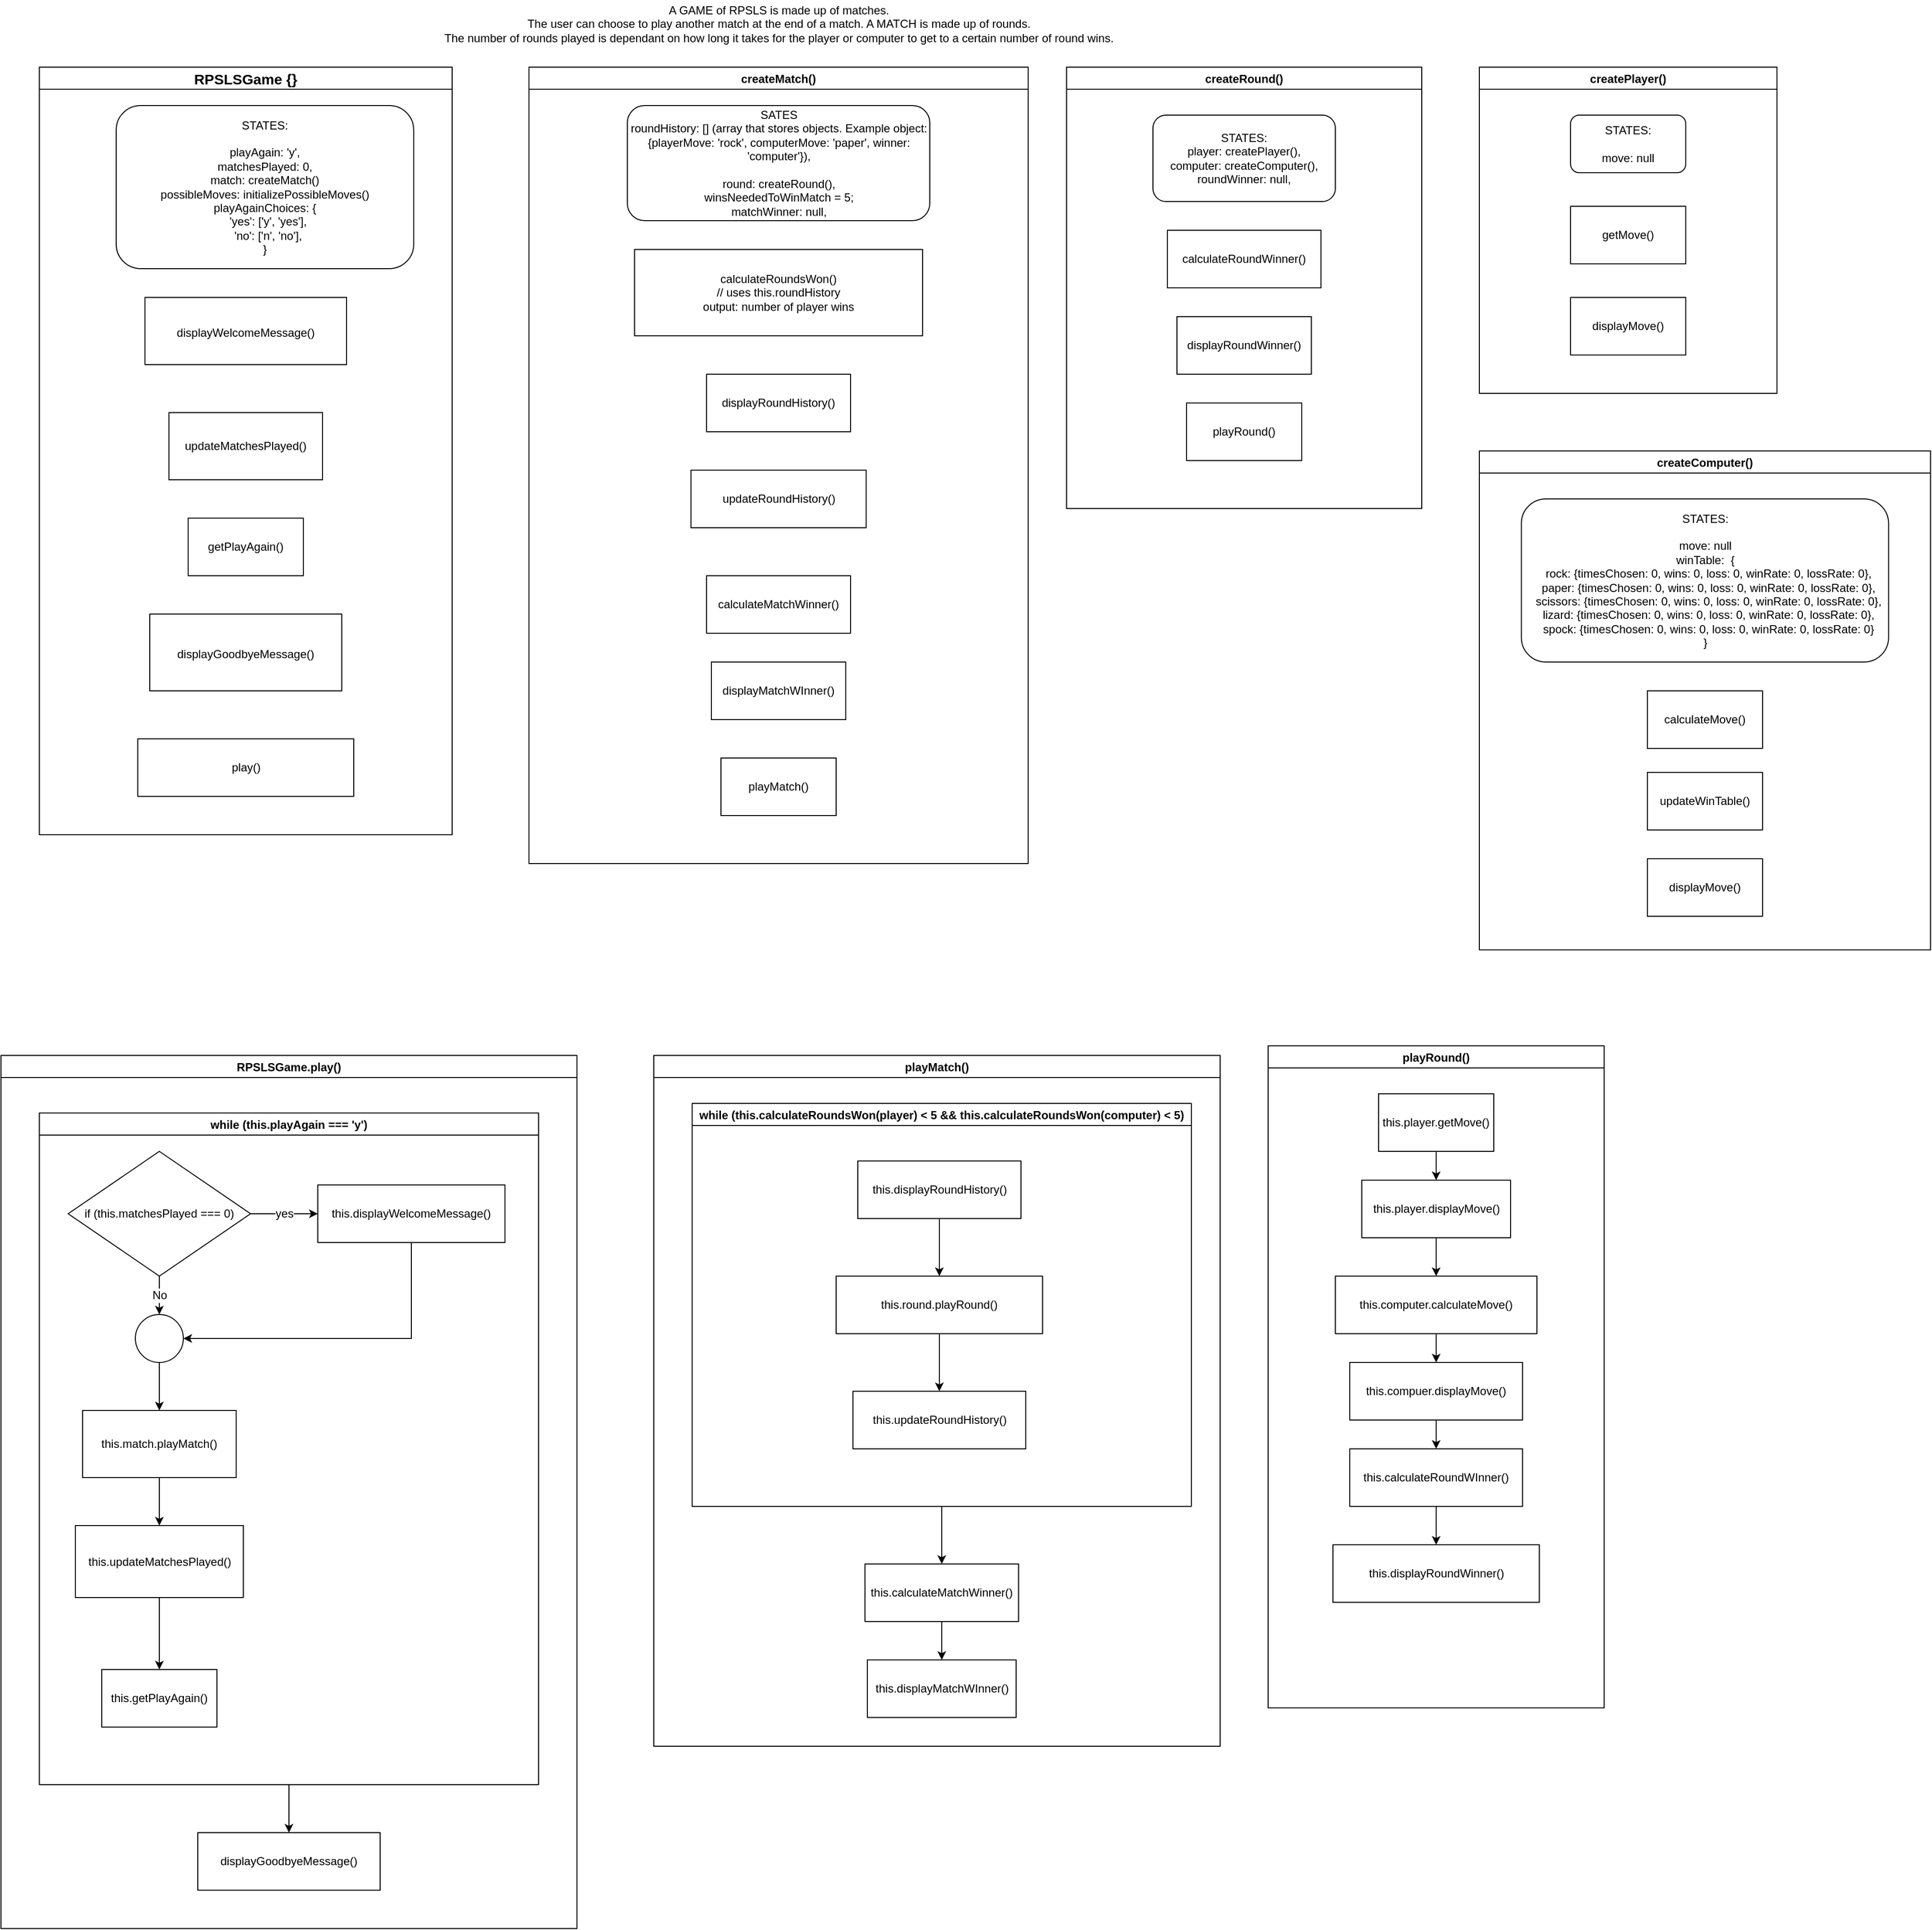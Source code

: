 <mxfile version="16.6.1" type="device" pages="2"><diagram id="JY4pwof9kiqbCajTyOFY" name="main"><mxGraphModel dx="1662" dy="620" grid="1" gridSize="10" guides="1" tooltips="1" connect="1" arrows="1" fold="1" page="1" pageScale="1" pageWidth="850" pageHeight="1100" math="0" shadow="0"><root><mxCell id="0"/><mxCell id="1" parent="0"/><mxCell id="Z4meqSB1W_ZbHsxQBtGo-10" value="playRound()" style="swimlane;" parent="1" vertex="1"><mxGeometry x="1360" y="1110" width="350" height="690" as="geometry"><mxRectangle x="1800" y="1010" width="100" height="23" as="alternateBounds"/></mxGeometry></mxCell><mxCell id="l6kUI_B-aUpr-jw9eKoC-3" value="" style="edgeStyle=orthogonalEdgeStyle;rounded=0;orthogonalLoop=1;jettySize=auto;html=1;" edge="1" parent="Z4meqSB1W_ZbHsxQBtGo-10" source="Z4meqSB1W_ZbHsxQBtGo-11" target="l6kUI_B-aUpr-jw9eKoC-1"><mxGeometry relative="1" as="geometry"/></mxCell><mxCell id="Z4meqSB1W_ZbHsxQBtGo-11" value="this.player.getMove()" style="whiteSpace=wrap;html=1;" parent="Z4meqSB1W_ZbHsxQBtGo-10" vertex="1"><mxGeometry x="115" y="50" width="120" height="60" as="geometry"/></mxCell><mxCell id="l6kUI_B-aUpr-jw9eKoC-5" value="" style="edgeStyle=orthogonalEdgeStyle;rounded=0;orthogonalLoop=1;jettySize=auto;html=1;" edge="1" parent="Z4meqSB1W_ZbHsxQBtGo-10" source="Z4meqSB1W_ZbHsxQBtGo-12" target="l6kUI_B-aUpr-jw9eKoC-2"><mxGeometry relative="1" as="geometry"/></mxCell><mxCell id="Z4meqSB1W_ZbHsxQBtGo-12" value="this.computer.calculateMove()" style="whiteSpace=wrap;html=1;" parent="Z4meqSB1W_ZbHsxQBtGo-10" vertex="1"><mxGeometry x="70" y="240" width="210" height="60" as="geometry"/></mxCell><mxCell id="iupffd_q8ZYDoqthYhWs-12" value="" style="edgeStyle=orthogonalEdgeStyle;rounded=0;orthogonalLoop=1;jettySize=auto;html=1;" parent="Z4meqSB1W_ZbHsxQBtGo-10" source="iupffd_q8ZYDoqthYhWs-10" target="Z4meqSB1W_ZbHsxQBtGo-18" edge="1"><mxGeometry relative="1" as="geometry"/></mxCell><mxCell id="iupffd_q8ZYDoqthYhWs-10" value="this.calculateRoundWInner()" style="whiteSpace=wrap;html=1;" parent="Z4meqSB1W_ZbHsxQBtGo-10" vertex="1"><mxGeometry x="85" y="420" width="180" height="60" as="geometry"/></mxCell><mxCell id="Z4meqSB1W_ZbHsxQBtGo-18" value="this.displayRoundWinner()" style="whiteSpace=wrap;html=1;" parent="Z4meqSB1W_ZbHsxQBtGo-10" vertex="1"><mxGeometry x="67.5" y="520" width="215" height="60" as="geometry"/></mxCell><mxCell id="l6kUI_B-aUpr-jw9eKoC-4" value="" style="edgeStyle=orthogonalEdgeStyle;rounded=0;orthogonalLoop=1;jettySize=auto;html=1;" edge="1" parent="Z4meqSB1W_ZbHsxQBtGo-10" source="l6kUI_B-aUpr-jw9eKoC-1" target="Z4meqSB1W_ZbHsxQBtGo-12"><mxGeometry relative="1" as="geometry"/></mxCell><mxCell id="l6kUI_B-aUpr-jw9eKoC-1" value="this.player.displayMove()" style="whiteSpace=wrap;html=1;" vertex="1" parent="Z4meqSB1W_ZbHsxQBtGo-10"><mxGeometry x="97.5" y="140" width="155" height="60" as="geometry"/></mxCell><mxCell id="l6kUI_B-aUpr-jw9eKoC-6" value="" style="edgeStyle=orthogonalEdgeStyle;rounded=0;orthogonalLoop=1;jettySize=auto;html=1;" edge="1" parent="Z4meqSB1W_ZbHsxQBtGo-10" source="l6kUI_B-aUpr-jw9eKoC-2" target="iupffd_q8ZYDoqthYhWs-10"><mxGeometry relative="1" as="geometry"/></mxCell><mxCell id="l6kUI_B-aUpr-jw9eKoC-2" value="this.compuer.displayMove()" style="whiteSpace=wrap;html=1;" vertex="1" parent="Z4meqSB1W_ZbHsxQBtGo-10"><mxGeometry x="85" y="330" width="180" height="60" as="geometry"/></mxCell><mxCell id="Z4meqSB1W_ZbHsxQBtGo-23" value="createMatch()" style="swimlane;" parent="1" vertex="1"><mxGeometry x="590" y="90" width="520" height="830" as="geometry"><mxRectangle x="680" y="160" width="80" height="23" as="alternateBounds"/></mxGeometry></mxCell><mxCell id="Z4meqSB1W_ZbHsxQBtGo-24" value="&lt;div&gt;calculateRoundsWon()&lt;/div&gt;&lt;div&gt;// uses this.roundHistory&lt;br&gt;&lt;/div&gt;&lt;div&gt;output: number of player wins&lt;/div&gt;" style="whiteSpace=wrap;html=1;" parent="Z4meqSB1W_ZbHsxQBtGo-23" vertex="1"><mxGeometry x="110" y="190" width="300" height="90" as="geometry"/></mxCell><mxCell id="Z4meqSB1W_ZbHsxQBtGo-29" value="&lt;div&gt;SATES&lt;/div&gt;&lt;div&gt;roundHistory: [] (array that stores objects. Example object:&lt;/div&gt;&lt;div&gt;{playerMove: 'rock', computerMove: 'paper', winner: 'computer'}),&lt;/div&gt;&lt;div&gt;&lt;br&gt;&lt;/div&gt;&lt;div&gt;round: createRound(),&lt;/div&gt;&lt;div&gt;winsNeededToWinMatch = 5;&lt;/div&gt;&lt;div&gt;matchWinner: null,&lt;br&gt;&lt;/div&gt;" style="rounded=1;whiteSpace=wrap;html=1;" parent="Z4meqSB1W_ZbHsxQBtGo-23" vertex="1"><mxGeometry x="102.5" y="40" width="315" height="120" as="geometry"/></mxCell><mxCell id="Z4meqSB1W_ZbHsxQBtGo-31" value="&lt;div&gt;updateRoundHistory()&lt;br&gt;&lt;/div&gt;" style="whiteSpace=wrap;html=1;" parent="Z4meqSB1W_ZbHsxQBtGo-23" vertex="1"><mxGeometry x="168.75" y="420" width="182.5" height="60" as="geometry"/></mxCell><mxCell id="o0Xpsm57iP-_bQO701pR-2" value="displayRoundHistory()" style="whiteSpace=wrap;html=1;" parent="Z4meqSB1W_ZbHsxQBtGo-23" vertex="1"><mxGeometry x="185" y="320" width="150" height="60" as="geometry"/></mxCell><mxCell id="o0Xpsm57iP-_bQO701pR-22" value="calculateMatchWinner()" style="whiteSpace=wrap;html=1;" parent="Z4meqSB1W_ZbHsxQBtGo-23" vertex="1"><mxGeometry x="185" y="530" width="150" height="60" as="geometry"/></mxCell><mxCell id="o0Xpsm57iP-_bQO701pR-23" value="displayMatchWInner()" style="whiteSpace=wrap;html=1;" parent="Z4meqSB1W_ZbHsxQBtGo-23" vertex="1"><mxGeometry x="190" y="620" width="140" height="60" as="geometry"/></mxCell><mxCell id="B-L_9hCpzDgl7fYkZUIQ-16" value="playMatch()" style="whiteSpace=wrap;html=1;fontSize=12;" parent="Z4meqSB1W_ZbHsxQBtGo-23" vertex="1"><mxGeometry x="200" y="720" width="120" height="60" as="geometry"/></mxCell><mxCell id="Z4meqSB1W_ZbHsxQBtGo-32" value="&lt;font style=&quot;font-size: 12px&quot;&gt;A GAME of RPSLS is made up of matches. &lt;br&gt;&lt;/font&gt;&lt;div&gt;&lt;font style=&quot;font-size: 12px&quot;&gt;The user can choose to play another match at the end of a match. A MATCH is made up of rounds. &lt;/font&gt;&lt;/div&gt;&lt;font style=&quot;font-size: 12px&quot;&gt;The number of rounds played is dependant on how long it takes for the player or computer to get to a certain number of round wins.&lt;/font&gt;" style="text;html=1;align=center;verticalAlign=middle;resizable=0;points=[];autosize=1;strokeColor=none;fillColor=none;" parent="1" vertex="1"><mxGeometry x="495" y="20" width="710" height="50" as="geometry"/></mxCell><mxCell id="Z4meqSB1W_ZbHsxQBtGo-34" value="RPSLSGame {}" style="swimlane;fontSize=15;" parent="1" vertex="1"><mxGeometry x="80" y="90" width="430" height="800" as="geometry"/></mxCell><mxCell id="Z4meqSB1W_ZbHsxQBtGo-35" value="&lt;font style=&quot;font-size: 12px&quot;&gt;displayWelcomeMessage()&lt;/font&gt;" style="whiteSpace=wrap;html=1;fontSize=15;" parent="Z4meqSB1W_ZbHsxQBtGo-34" vertex="1"><mxGeometry x="110" y="240" width="210" height="70" as="geometry"/></mxCell><mxCell id="Z4meqSB1W_ZbHsxQBtGo-38" value="&lt;div&gt;STATES:&lt;/div&gt;&lt;div&gt;&lt;br&gt;&lt;/div&gt;&lt;div&gt;playAgain: 'y',&lt;/div&gt;&lt;div&gt;matchesPlayed: 0,&lt;br&gt;&lt;/div&gt;&lt;div&gt;match: createMatch()&lt;/div&gt;&lt;div&gt;possibleMoves: initializePossibleMoves()&lt;br&gt;&lt;/div&gt;&lt;div&gt;playAgainChoices: {&lt;br&gt;&amp;nbsp; 'yes': ['y', 'yes'],&lt;br&gt;&amp;nbsp; 'no': ['n', 'no'],&lt;br&gt;}&lt;br&gt;&lt;/div&gt;" style="rounded=1;whiteSpace=wrap;html=1;fontSize=12;" parent="Z4meqSB1W_ZbHsxQBtGo-34" vertex="1"><mxGeometry x="80" y="40" width="310" height="170" as="geometry"/></mxCell><mxCell id="Z4meqSB1W_ZbHsxQBtGo-40" value="play()" style="whiteSpace=wrap;html=1;fontSize=12;" parent="Z4meqSB1W_ZbHsxQBtGo-34" vertex="1"><mxGeometry x="102.5" y="700" width="225" height="60" as="geometry"/></mxCell><mxCell id="B-L_9hCpzDgl7fYkZUIQ-21" value="updateMatchesPlayed()" style="whiteSpace=wrap;html=1;fontSize=12;" parent="Z4meqSB1W_ZbHsxQBtGo-34" vertex="1"><mxGeometry x="135" y="360" width="160" height="70" as="geometry"/></mxCell><mxCell id="B-L_9hCpzDgl7fYkZUIQ-23" value="getPlayAgain()" style="whiteSpace=wrap;html=1;fontSize=12;" parent="Z4meqSB1W_ZbHsxQBtGo-34" vertex="1"><mxGeometry x="155" y="470" width="120" height="60" as="geometry"/></mxCell><mxCell id="Z4meqSB1W_ZbHsxQBtGo-36" value="&lt;font style=&quot;font-size: 12px&quot;&gt;displayGoodbyeMessage()&lt;/font&gt;" style="whiteSpace=wrap;html=1;fontSize=15;" parent="Z4meqSB1W_ZbHsxQBtGo-34" vertex="1"><mxGeometry x="115" y="570" width="200" height="80" as="geometry"/></mxCell><mxCell id="Z4meqSB1W_ZbHsxQBtGo-39" value="RPSLSGame.play()" style="swimlane;fontSize=12;" parent="1" vertex="1"><mxGeometry x="40" y="1120" width="600" height="910" as="geometry"/></mxCell><mxCell id="B-L_9hCpzDgl7fYkZUIQ-31" value="" style="edgeStyle=orthogonalEdgeStyle;rounded=0;orthogonalLoop=1;jettySize=auto;html=1;fontSize=12;" parent="Z4meqSB1W_ZbHsxQBtGo-39" source="Z4meqSB1W_ZbHsxQBtGo-45" target="B-L_9hCpzDgl7fYkZUIQ-30" edge="1"><mxGeometry relative="1" as="geometry"/></mxCell><mxCell id="Z4meqSB1W_ZbHsxQBtGo-45" value="while (this.playAgain === 'y')" style="swimlane;fontSize=12;" parent="Z4meqSB1W_ZbHsxQBtGo-39" vertex="1"><mxGeometry x="40" y="60" width="520" height="700" as="geometry"/></mxCell><mxCell id="B-L_9hCpzDgl7fYkZUIQ-26" value="" style="edgeStyle=orthogonalEdgeStyle;rounded=0;orthogonalLoop=1;jettySize=auto;html=1;fontSize=12;" parent="Z4meqSB1W_ZbHsxQBtGo-45" source="B-L_9hCpzDgl7fYkZUIQ-13" target="B-L_9hCpzDgl7fYkZUIQ-24" edge="1"><mxGeometry relative="1" as="geometry"/></mxCell><mxCell id="B-L_9hCpzDgl7fYkZUIQ-13" value="this.match.playMatch()" style="whiteSpace=wrap;html=1;fontSize=12;" parent="Z4meqSB1W_ZbHsxQBtGo-45" vertex="1"><mxGeometry x="45" y="310" width="160" height="70" as="geometry"/></mxCell><mxCell id="B-L_9hCpzDgl7fYkZUIQ-24" value="this.updateMatchesPlayed()" style="whiteSpace=wrap;html=1;fontSize=12;" parent="Z4meqSB1W_ZbHsxQBtGo-45" vertex="1"><mxGeometry x="37.5" y="430" width="175" height="75" as="geometry"/></mxCell><mxCell id="B-L_9hCpzDgl7fYkZUIQ-27" value="&lt;div&gt;this.getPlayAgain()&lt;/div&gt;" style="whiteSpace=wrap;html=1;" parent="Z4meqSB1W_ZbHsxQBtGo-45" vertex="1"><mxGeometry x="65" y="580" width="120" height="60" as="geometry"/></mxCell><mxCell id="B-L_9hCpzDgl7fYkZUIQ-28" value="" style="edgeStyle=orthogonalEdgeStyle;rounded=0;orthogonalLoop=1;jettySize=auto;html=1;fontSize=12;" parent="Z4meqSB1W_ZbHsxQBtGo-45" source="B-L_9hCpzDgl7fYkZUIQ-24" target="B-L_9hCpzDgl7fYkZUIQ-27" edge="1"><mxGeometry relative="1" as="geometry"/></mxCell><mxCell id="B-L_9hCpzDgl7fYkZUIQ-4" value="this.displayWelcomeMessage()" style="whiteSpace=wrap;html=1;" parent="Z4meqSB1W_ZbHsxQBtGo-45" vertex="1"><mxGeometry x="290" y="75" width="195" height="60" as="geometry"/></mxCell><mxCell id="B-L_9hCpzDgl7fYkZUIQ-5" value="yes" style="edgeStyle=orthogonalEdgeStyle;rounded=0;orthogonalLoop=1;jettySize=auto;html=1;fontSize=12;" parent="Z4meqSB1W_ZbHsxQBtGo-45" source="B-L_9hCpzDgl7fYkZUIQ-3" target="B-L_9hCpzDgl7fYkZUIQ-4" edge="1"><mxGeometry relative="1" as="geometry"/></mxCell><mxCell id="o0Xpsm57iP-_bQO701pR-4" value="" style="edgeStyle=orthogonalEdgeStyle;rounded=0;orthogonalLoop=1;jettySize=auto;html=1;" parent="Z4meqSB1W_ZbHsxQBtGo-45" source="B-L_9hCpzDgl7fYkZUIQ-9" target="B-L_9hCpzDgl7fYkZUIQ-13" edge="1"><mxGeometry relative="1" as="geometry"/></mxCell><mxCell id="B-L_9hCpzDgl7fYkZUIQ-9" value="" style="ellipse;whiteSpace=wrap;html=1;aspect=fixed;fontSize=12;" parent="Z4meqSB1W_ZbHsxQBtGo-45" vertex="1"><mxGeometry x="100" y="210" width="50" height="50" as="geometry"/></mxCell><mxCell id="B-L_9hCpzDgl7fYkZUIQ-11" style="edgeStyle=orthogonalEdgeStyle;rounded=0;orthogonalLoop=1;jettySize=auto;html=1;entryX=1;entryY=0.5;entryDx=0;entryDy=0;fontSize=12;" parent="Z4meqSB1W_ZbHsxQBtGo-45" source="B-L_9hCpzDgl7fYkZUIQ-4" target="B-L_9hCpzDgl7fYkZUIQ-9" edge="1"><mxGeometry relative="1" as="geometry"><Array as="points"><mxPoint x="388" y="235"/></Array></mxGeometry></mxCell><mxCell id="B-L_9hCpzDgl7fYkZUIQ-3" value="if (this.matchesPlayed === 0)" style="rhombus;whiteSpace=wrap;html=1;fontSize=12;" parent="Z4meqSB1W_ZbHsxQBtGo-45" vertex="1"><mxGeometry x="30" y="40" width="190" height="130" as="geometry"/></mxCell><mxCell id="B-L_9hCpzDgl7fYkZUIQ-10" value="No" style="edgeStyle=orthogonalEdgeStyle;rounded=0;orthogonalLoop=1;jettySize=auto;html=1;fontSize=12;" parent="Z4meqSB1W_ZbHsxQBtGo-45" source="B-L_9hCpzDgl7fYkZUIQ-3" target="B-L_9hCpzDgl7fYkZUIQ-9" edge="1"><mxGeometry relative="1" as="geometry"/></mxCell><mxCell id="B-L_9hCpzDgl7fYkZUIQ-30" value="displayGoodbyeMessage()" style="whiteSpace=wrap;html=1;fontSize=12;" parent="Z4meqSB1W_ZbHsxQBtGo-39" vertex="1"><mxGeometry x="205" y="810" width="190" height="60" as="geometry"/></mxCell><mxCell id="B-L_9hCpzDgl7fYkZUIQ-14" value="playMatch()" style="swimlane;fontSize=12;" parent="1" vertex="1"><mxGeometry x="720" y="1120" width="590" height="720" as="geometry"/></mxCell><mxCell id="0lnHGFI9XjxTNx3vZ39X-1" style="edgeStyle=orthogonalEdgeStyle;rounded=0;orthogonalLoop=1;jettySize=auto;html=1;exitX=0.5;exitY=1;exitDx=0;exitDy=0;entryX=0.5;entryY=0;entryDx=0;entryDy=0;" parent="B-L_9hCpzDgl7fYkZUIQ-14" source="B-L_9hCpzDgl7fYkZUIQ-6" target="iupffd_q8ZYDoqthYhWs-2" edge="1"><mxGeometry relative="1" as="geometry"/></mxCell><mxCell id="B-L_9hCpzDgl7fYkZUIQ-6" value="while (this.calculateRoundsWon(player) &lt; 5 &amp;&amp; this.calculateRoundsWon(computer) &lt; 5)" style="swimlane;fontSize=12;" parent="B-L_9hCpzDgl7fYkZUIQ-14" vertex="1"><mxGeometry x="40" y="50" width="520" height="420" as="geometry"/></mxCell><mxCell id="o0Xpsm57iP-_bQO701pR-15" value="" style="edgeStyle=orthogonalEdgeStyle;rounded=0;orthogonalLoop=1;jettySize=auto;html=1;" parent="B-L_9hCpzDgl7fYkZUIQ-6" source="B-L_9hCpzDgl7fYkZUIQ-15" target="B-L_9hCpzDgl7fYkZUIQ-32" edge="1"><mxGeometry relative="1" as="geometry"/></mxCell><mxCell id="B-L_9hCpzDgl7fYkZUIQ-15" value="this.round.playRound()" style="whiteSpace=wrap;html=1;fontSize=12;" parent="B-L_9hCpzDgl7fYkZUIQ-6" vertex="1"><mxGeometry x="150" y="180" width="215" height="60" as="geometry"/></mxCell><mxCell id="B-L_9hCpzDgl7fYkZUIQ-32" value="this.updateRoundHistory()" style="whiteSpace=wrap;html=1;fontSize=12;" parent="B-L_9hCpzDgl7fYkZUIQ-6" vertex="1"><mxGeometry x="167.5" y="300" width="180" height="60" as="geometry"/></mxCell><mxCell id="o0Xpsm57iP-_bQO701pR-14" value="" style="edgeStyle=orthogonalEdgeStyle;rounded=0;orthogonalLoop=1;jettySize=auto;html=1;" parent="B-L_9hCpzDgl7fYkZUIQ-6" source="o0Xpsm57iP-_bQO701pR-3" target="B-L_9hCpzDgl7fYkZUIQ-15" edge="1"><mxGeometry relative="1" as="geometry"/></mxCell><mxCell id="o0Xpsm57iP-_bQO701pR-3" value="this.displayRoundHistory()" style="whiteSpace=wrap;html=1;" parent="B-L_9hCpzDgl7fYkZUIQ-6" vertex="1"><mxGeometry x="172.5" y="60" width="170" height="60" as="geometry"/></mxCell><mxCell id="o0Xpsm57iP-_bQO701pR-18" value="this.displayMatchWInner()" style="whiteSpace=wrap;html=1;" parent="B-L_9hCpzDgl7fYkZUIQ-14" vertex="1"><mxGeometry x="222.5" y="630" width="155" height="60" as="geometry"/></mxCell><mxCell id="iupffd_q8ZYDoqthYhWs-7" value="" style="edgeStyle=orthogonalEdgeStyle;rounded=0;orthogonalLoop=1;jettySize=auto;html=1;" parent="B-L_9hCpzDgl7fYkZUIQ-14" source="iupffd_q8ZYDoqthYhWs-2" target="o0Xpsm57iP-_bQO701pR-18" edge="1"><mxGeometry relative="1" as="geometry"/></mxCell><mxCell id="iupffd_q8ZYDoqthYhWs-2" value="this.calculateMatchWinner()" style="whiteSpace=wrap;html=1;" parent="B-L_9hCpzDgl7fYkZUIQ-14" vertex="1"><mxGeometry x="220" y="530" width="160" height="60" as="geometry"/></mxCell><mxCell id="B-L_9hCpzDgl7fYkZUIQ-18" value="createRound()" style="swimlane;fontSize=12;" parent="1" vertex="1"><mxGeometry x="1150" y="90" width="370" height="460" as="geometry"/></mxCell><mxCell id="B-L_9hCpzDgl7fYkZUIQ-19" value="&lt;div&gt;STATES: &lt;br&gt;&lt;/div&gt;&lt;div&gt;player: createPlayer(),&lt;/div&gt;&lt;div&gt;computer: createComputer(),&lt;/div&gt;&lt;div&gt;roundWinner: null,&lt;br&gt;&lt;/div&gt;" style="rounded=1;whiteSpace=wrap;html=1;fontSize=12;" parent="B-L_9hCpzDgl7fYkZUIQ-18" vertex="1"><mxGeometry x="90" y="50" width="190" height="90" as="geometry"/></mxCell><mxCell id="o0Xpsm57iP-_bQO701pR-12" value="displayRoundWinner()" style="whiteSpace=wrap;html=1;" parent="B-L_9hCpzDgl7fYkZUIQ-18" vertex="1"><mxGeometry x="115" y="260" width="140" height="60" as="geometry"/></mxCell><mxCell id="iupffd_q8ZYDoqthYhWs-9" value="calculateRoundWinner()" style="whiteSpace=wrap;html=1;" parent="B-L_9hCpzDgl7fYkZUIQ-18" vertex="1"><mxGeometry x="105" y="170" width="160" height="60" as="geometry"/></mxCell><mxCell id="B-L_9hCpzDgl7fYkZUIQ-20" value="playRound()" style="whiteSpace=wrap;html=1;fontSize=12;" parent="B-L_9hCpzDgl7fYkZUIQ-18" vertex="1"><mxGeometry x="125" y="350" width="120" height="60" as="geometry"/></mxCell><mxCell id="o0Xpsm57iP-_bQO701pR-5" value="createPlayer()" style="swimlane;" parent="1" vertex="1"><mxGeometry x="1580" y="90" width="310" height="340" as="geometry"/></mxCell><mxCell id="o0Xpsm57iP-_bQO701pR-6" value="&lt;div&gt;STATES:&lt;/div&gt;&lt;div&gt;&lt;br&gt;&lt;/div&gt;&lt;div&gt;move: null&lt;br&gt;&lt;/div&gt;" style="rounded=1;whiteSpace=wrap;html=1;" parent="o0Xpsm57iP-_bQO701pR-5" vertex="1"><mxGeometry x="95" y="50" width="120" height="60" as="geometry"/></mxCell><mxCell id="o0Xpsm57iP-_bQO701pR-7" value="getMove()" style="whiteSpace=wrap;html=1;" parent="o0Xpsm57iP-_bQO701pR-5" vertex="1"><mxGeometry x="95" y="145" width="120" height="60" as="geometry"/></mxCell><mxCell id="l6kUI_B-aUpr-jw9eKoC-7" value="displayMove()" style="whiteSpace=wrap;html=1;" vertex="1" parent="o0Xpsm57iP-_bQO701pR-5"><mxGeometry x="95" y="240" width="120" height="60" as="geometry"/></mxCell><mxCell id="o0Xpsm57iP-_bQO701pR-8" value="createComputer()" style="swimlane;" parent="1" vertex="1"><mxGeometry x="1580" y="490" width="470" height="520" as="geometry"/></mxCell><mxCell id="o0Xpsm57iP-_bQO701pR-9" value="&lt;div&gt;STATES:&lt;/div&gt;&lt;div&gt;&lt;br&gt;&lt;/div&gt;&lt;div&gt;move: null&lt;br&gt;&lt;/div&gt;&lt;div&gt;winTable:&amp;nbsp; {&lt;br&gt;&amp;nbsp; rock: {timesChosen: 0, wins: 0, loss: 0, winRate: 0, lossRate: 0},&lt;br&gt;&amp;nbsp; paper: {timesChosen: 0, wins: 0, loss: 0, winRate: 0, lossRate: 0},&lt;br&gt;&amp;nbsp; scissors: {timesChosen: 0, wins: 0, loss: 0, winRate: 0, lossRate: 0},&lt;br&gt;&amp;nbsp; lizard: {timesChosen: 0, wins: 0, loss: 0, winRate: 0, lossRate: 0},&lt;br&gt;&amp;nbsp; spock: {timesChosen: 0, wins: 0, loss: 0, winRate: 0, lossRate: 0}&lt;br&gt;}&lt;/div&gt;" style="rounded=1;whiteSpace=wrap;html=1;" parent="o0Xpsm57iP-_bQO701pR-8" vertex="1"><mxGeometry x="43.75" y="50" width="382.5" height="170" as="geometry"/></mxCell><mxCell id="o0Xpsm57iP-_bQO701pR-10" value="calculateMove()" style="whiteSpace=wrap;html=1;" parent="o0Xpsm57iP-_bQO701pR-8" vertex="1"><mxGeometry x="175" y="250" width="120" height="60" as="geometry"/></mxCell><mxCell id="FR-RMgcRs69IzxXe8zSy-3" value="updateWinTable()" style="whiteSpace=wrap;html=1;" parent="o0Xpsm57iP-_bQO701pR-8" vertex="1"><mxGeometry x="175" y="335" width="120" height="60" as="geometry"/></mxCell><mxCell id="l6kUI_B-aUpr-jw9eKoC-8" value="displayMove()" style="whiteSpace=wrap;html=1;" vertex="1" parent="o0Xpsm57iP-_bQO701pR-8"><mxGeometry x="175" y="425" width="120" height="60" as="geometry"/></mxCell></root></mxGraphModel></diagram><diagram id="7TrIVjGWr3MTUB8EEUIW" name="functions"><mxGraphModel dx="1662" dy="620" grid="1" gridSize="10" guides="1" tooltips="1" connect="1" arrows="1" fold="1" page="1" pageScale="1" pageWidth="850" pageHeight="1100" math="0" shadow="0"><root><mxCell id="m17fhpM_WGKbwHV-WScE-0"/><mxCell id="m17fhpM_WGKbwHV-WScE-1" parent="m17fhpM_WGKbwHV-WScE-0"/><mxCell id="ChARAFxCqgW4IDYTHSpR-0" value="createMatch.updateRoundHistory()" style="swimlane;startSize=23;" parent="m17fhpM_WGKbwHV-WScE-1" vertex="1"><mxGeometry x="40" y="40" width="340" height="250" as="geometry"/></mxCell><mxCell id="ChARAFxCqgW4IDYTHSpR-1" value="&lt;div&gt;this.roundHistory.push({&lt;/div&gt;&lt;div&gt;playerMove: this.round.player.move,&lt;/div&gt;&lt;div&gt;computerMove: this.round.computer.move,&lt;/div&gt;&lt;div&gt;roundWinner: this.round.roundWinner,&lt;/div&gt;&lt;div&gt;})&lt;br&gt;&lt;/div&gt;" style="whiteSpace=wrap;html=1;" parent="ChARAFxCqgW4IDYTHSpR-0" vertex="1"><mxGeometry x="55" y="55" width="255" height="155" as="geometry"/></mxCell><mxCell id="1ip67FfnCmgQcp5rGpFI-0" value="initializeWinTable()" style="swimlane;" parent="m17fhpM_WGKbwHV-WScE-1" vertex="1"><mxGeometry x="40" y="340" width="480" height="280" as="geometry"/></mxCell><mxCell id="1ip67FfnCmgQcp5rGpFI-1" value="return;" style="whiteSpace=wrap;html=1;" parent="1ip67FfnCmgQcp5rGpFI-0" vertex="1"><mxGeometry x="30" y="50" width="380" height="170" as="geometry"/></mxCell><mxCell id="Ltfzg7t0IRpBnRRTXoGp-0" value="createComputer.calculateMove()" style="swimlane;" parent="m17fhpM_WGKbwHV-WScE-1" vertex="1"><mxGeometry x="440" y="40" width="260" height="150" as="geometry"/></mxCell><mxCell id="Ltfzg7t0IRpBnRRTXoGp-1" value="// output: string&lt;br&gt;&lt;div&gt;calculate based on this.winTable&lt;/div&gt;" style="whiteSpace=wrap;html=1;" parent="Ltfzg7t0IRpBnRRTXoGp-0" vertex="1"><mxGeometry x="30" y="40" width="200" height="90" as="geometry"/></mxCell><mxCell id="Oq9mDgHK6QfC65UeEaO6-0" value="createComputer.updateWinTable()" style="swimlane;startSize=23;" parent="m17fhpM_WGKbwHV-WScE-1" vertex="1"><mxGeometry x="600" y="270" width="580" height="340" as="geometry"/></mxCell><mxCell id="Oq9mDgHK6QfC65UeEaO6-1" value="add stats of last round of RPSLSGame.match.roundHistory to winTable&lt;br&gt;&lt;div&gt;&lt;br&gt;&lt;/div&gt;&lt;div&gt;let lastRound = RPSLSGame.match.roundHistory[RPSLSGame.match.roundHistory.length - 1]&lt;br&gt;&lt;/div&gt;&lt;div&gt;&lt;br&gt;&lt;/div&gt;&lt;div&gt;if (lastRound) then&lt;br&gt;&lt;/div&gt;&lt;div&gt;iterate through winTable and update this.winTable.winRate and this.winTable.lossRate&lt;br&gt;&lt;/div&gt;&lt;div&gt;&lt;br&gt;&lt;/div&gt;&lt;div&gt;&lt;br&gt;&lt;/div&gt;" style="whiteSpace=wrap;html=1;" parent="Oq9mDgHK6QfC65UeEaO6-0" vertex="1"><mxGeometry x="30" y="50" width="510" height="250" as="geometry"/></mxCell><mxCell id="arnbnyxMvaWlYOZaA1J8-1" value="initializePossibleMoves()" style="swimlane;startSize=23;" parent="m17fhpM_WGKbwHV-WScE-1" vertex="1"><mxGeometry x="180" y="680" width="270" height="380" as="geometry"/></mxCell><mxCell id="zU6vi9cdATvLG0aWk6yt-0" value="return {&lt;br&gt;&amp;nbsp; rock: {&lt;br&gt;&amp;nbsp;&amp;nbsp;&amp;nbsp; validChoices: ['r', 'ro', 'rock'],&lt;br&gt;&amp;nbsp;&amp;nbsp;&amp;nbsp; winsAgainst: ['scissors', 'lizard'],&lt;br&gt;&amp;nbsp; },&lt;br&gt;&amp;nbsp; paper: {&lt;br&gt;&amp;nbsp;&amp;nbsp;&amp;nbsp; validChoices: ['p', 'pa', 'paper'],&lt;br&gt;&amp;nbsp;&amp;nbsp;&amp;nbsp; winsAgainst: ['rock', 'spock'],&lt;br&gt;&amp;nbsp; },&lt;br&gt;&amp;nbsp; scissors: {&lt;br&gt;&amp;nbsp;&amp;nbsp;&amp;nbsp; validChoices: ['sc', 'scissors'],&lt;br&gt;&amp;nbsp;&amp;nbsp;&amp;nbsp; winsAgainst: ['paper', 'lizard'],&lt;br&gt;&amp;nbsp; },&lt;br&gt;&amp;nbsp; lizard: {&lt;br&gt;&amp;nbsp;&amp;nbsp;&amp;nbsp; validChoices: ['l', 'li', 'lizard'],&lt;br&gt;&amp;nbsp;&amp;nbsp;&amp;nbsp; winsAgainst: ['spock', 'paper'],&lt;br&gt;&amp;nbsp; },&lt;br&gt;&amp;nbsp; spock: {&lt;br&gt;&amp;nbsp;&amp;nbsp;&amp;nbsp; validChoices: ['sp', 'spock'],&lt;br&gt;&amp;nbsp;&amp;nbsp;&amp;nbsp; winsAgainst: ['rock', 'scissors'],&lt;br&gt;&amp;nbsp; },&lt;br&gt;}" style="whiteSpace=wrap;html=1;" parent="arnbnyxMvaWlYOZaA1J8-1" vertex="1"><mxGeometry x="20" y="30" width="210" height="330" as="geometry"/></mxCell><mxCell id="TCv66QlV5FSE6vf9yZL8-0" value="createMatch.calculateMatchWinner()" style="swimlane;" parent="m17fhpM_WGKbwHV-WScE-1" vertex="1"><mxGeometry x="510" y="680" width="285" height="190" as="geometry"/></mxCell><mxCell id="TCv66QlV5FSE6vf9yZL8-1" value="&lt;div&gt;if this.calculateRoundsPlayerWon() === 5&lt;/div&gt;&lt;div&gt;this.matchWinner = 'player' &lt;br&gt;&lt;/div&gt;&lt;div&gt;else&lt;/div&gt;&lt;div&gt;this.matchWinner = 'computer'&lt;br&gt;&lt;/div&gt;" style="rounded=0;whiteSpace=wrap;html=1;" parent="TCv66QlV5FSE6vf9yZL8-0" vertex="1"><mxGeometry x="22.5" y="40" width="237.5" height="120" as="geometry"/></mxCell><mxCell id="Ca5oVSeGPzYZzMyYgTtN-0" value="createRound.calculateRoundWinner()" style="swimlane;" parent="m17fhpM_WGKbwHV-WScE-1" vertex="1"><mxGeometry x="880" y="680" width="560" height="310" as="geometry"/></mxCell><mxCell id="Ca5oVSeGPzYZzMyYgTtN-1" value="&lt;div&gt;if this.player.move === this.computer.move &lt;br&gt;&lt;/div&gt;&lt;div&gt;this.roundWinner = 'tie'&lt;/div&gt;&lt;div&gt;&lt;br&gt;&lt;/div&gt;&lt;div&gt;if RPSLSGame.possibleMoves[this.player.move].winsAgainst.includes(this.computerMove)&lt;/div&gt;&lt;div&gt;then this.roundWinner = 'player'&lt;/div&gt;&lt;div&gt;else&lt;/div&gt;&lt;div&gt;this.roundWinner = 'computer'&lt;br&gt;&lt;/div&gt;&lt;div&gt;&lt;br&gt;&lt;/div&gt;" style="rounded=0;whiteSpace=wrap;html=1;" parent="Ca5oVSeGPzYZzMyYgTtN-0" vertex="1"><mxGeometry x="20" y="55" width="500" height="205" as="geometry"/></mxCell><mxCell id="HLHokV2HC2valmKUTadr-0" value="RPSLSGame.updateMatchesPlayed()" style="swimlane;" parent="m17fhpM_WGKbwHV-WScE-1" vertex="1"><mxGeometry x="552.5" y="1000" width="287.5" height="180" as="geometry"/></mxCell><mxCell id="8Dxhf8LDdbMoYIV3MDAV-0" value="this.matchesPlayed += 1" style="rounded=0;whiteSpace=wrap;html=1;" parent="HLHokV2HC2valmKUTadr-0" vertex="1"><mxGeometry x="66.88" y="60" width="153.75" height="90" as="geometry"/></mxCell></root></mxGraphModel></diagram></mxfile>